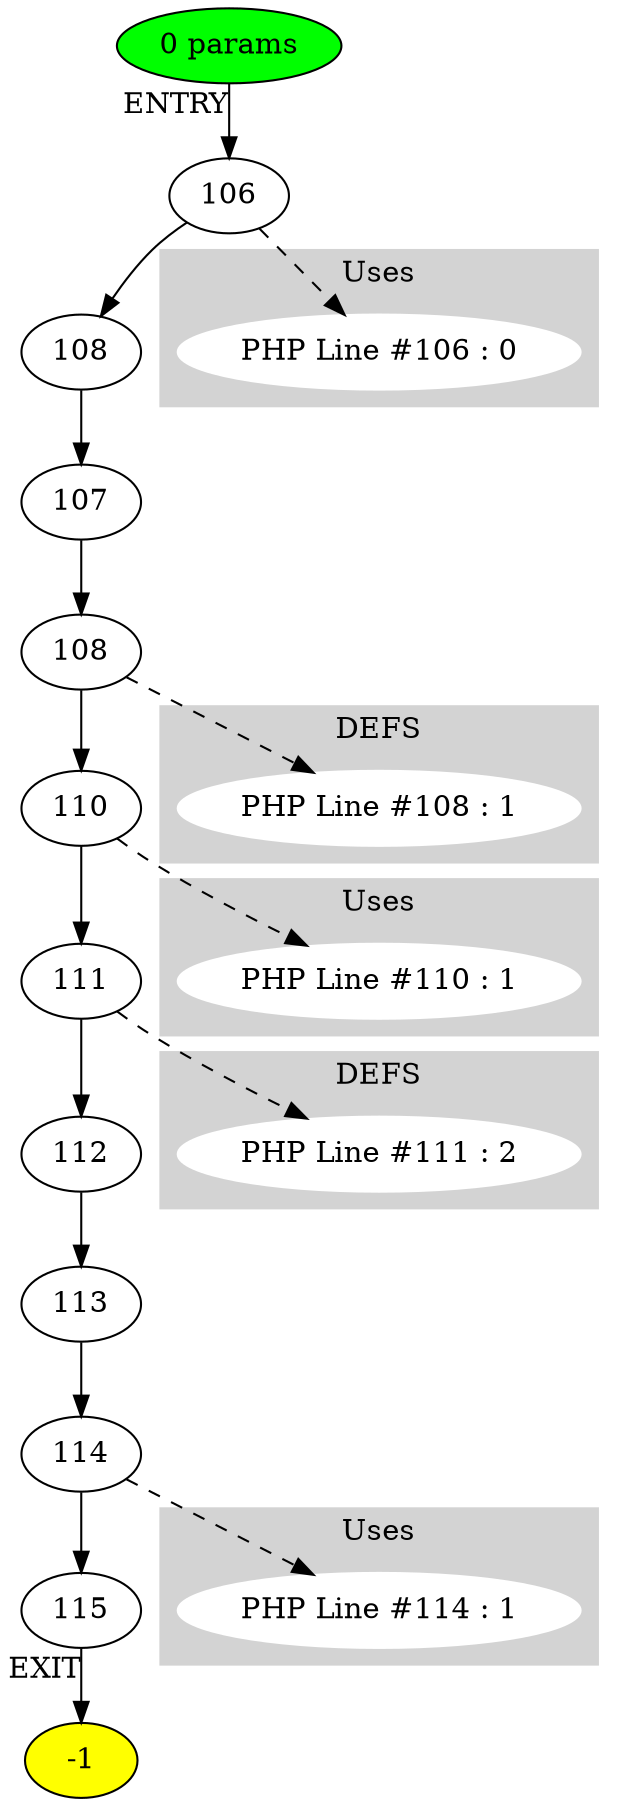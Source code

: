 digraph testName {
0 [label="106" tooltip="String
CGetL
Concat
Print
PopC
"];
1 [label="108" tooltip="FPushFuncD
"];
2 [label="107" tooltip="String
"];
3 [label="108" tooltip="FPassCE
FPushFuncD
FPassL
FCall
FPassR
FCall
UnboxR
SetL
PopC
"];
4 [label="110" tooltip="CGetL
Print
PopC
"];
5 [label="111" tooltip="FPushFuncD
FPassL
FCall
UnboxR
SetL
PopC
"];
6 [label="112" tooltip="FPushFuncD
String
FPassCE
FCall
PopR
"];
7 [label="113" tooltip="FPushFuncD
FPassL
FCall
UnboxR
Print
PopC
"];
8 [label="114" tooltip="CGetL
Print
PopC
"];
9 [label="115" tooltip="Null
RetC
"];
0 -> 1;
1 -> 2;
2 -> 3;
3 -> 4;
4 -> 5;
5 -> 6;
6 -> 7;
7 -> 8;
8 -> 9;
-2 -> 0[xlabel="ENTRY"];
9 -> -1[xlabel="EXIT"];
-2 [fillcolor = green, style = filled]-1 [fillcolor= yellow, style = filled] subgraph cluster_g_3 { style=filled; color=lightgrey; node [style=filled,color=white]; g_3[label= "PHP Line #108 : 1"];label = "DEFS";}
3 -> g_3 [style="dashed"];
subgraph cluster_g_5 { style=filled; color=lightgrey; node [style=filled,color=white]; g_5[label= "PHP Line #111 : 2"];label = "DEFS";}
5 -> g_5 [style="dashed"];
subgraph cluster_use_0 { style=filled; color=lightgrey; node [style=filled,color=white]; use_0_0[label= "PHP Line #106 : 0"];label = "Uses";}
0 -> use_0_0 [style="dashed"];
subgraph cluster_use_4 { style=filled; color=lightgrey; node [style=filled,color=white]; use_4_1[label= "PHP Line #110 : 1"];label = "Uses";}
4 -> use_4_1 [style="dashed"];
subgraph cluster_use_8 { style=filled; color=lightgrey; node [style=filled,color=white]; use_8_1[label= "PHP Line #114 : 1"];label = "Uses";}
8 -> use_8_1 [style="dashed"];
-2 [label="0 params"];
}
